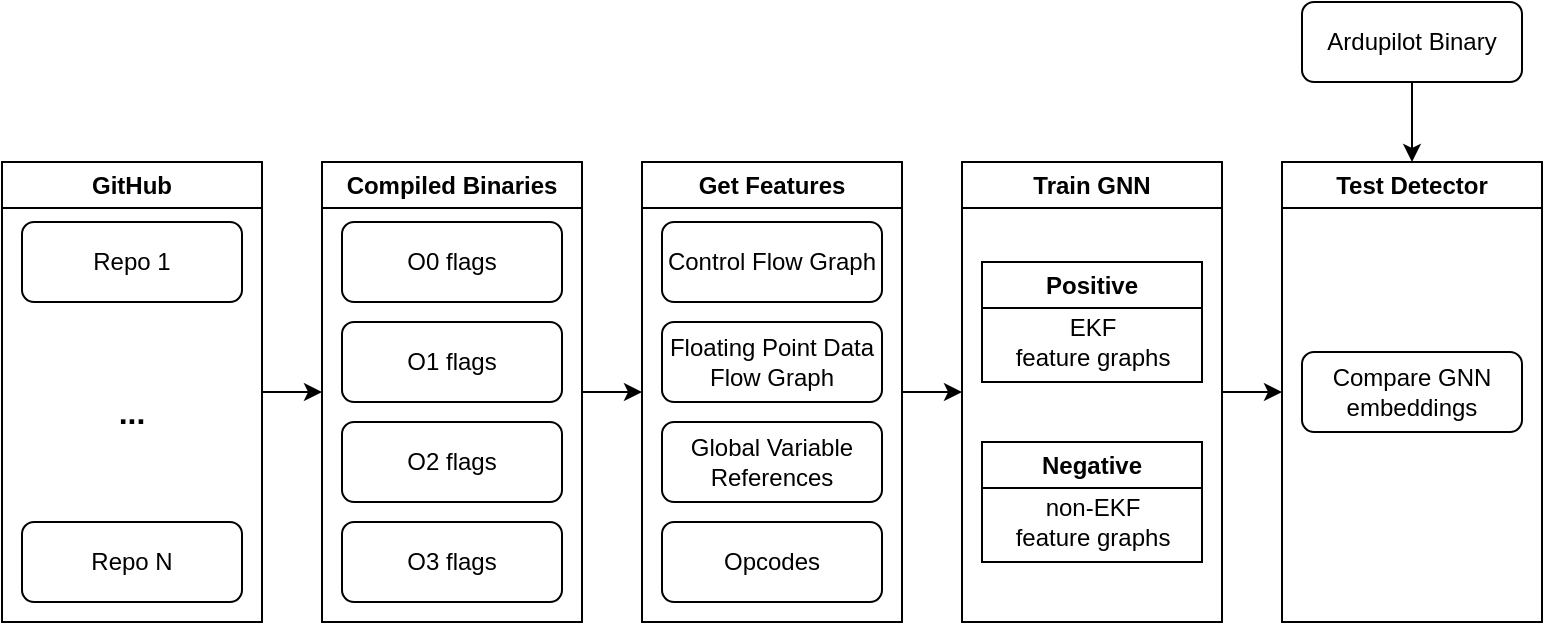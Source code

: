 <mxfile version="26.2.2">
  <diagram name="Page-1" id="npJURN9N6RzJRGfZr-co">
    <mxGraphModel dx="1426" dy="828" grid="1" gridSize="10" guides="1" tooltips="1" connect="1" arrows="1" fold="1" page="1" pageScale="1" pageWidth="850" pageHeight="1100" math="0" shadow="0">
      <root>
        <mxCell id="0" />
        <mxCell id="1" parent="0" />
        <mxCell id="-EIHe5qsjyFTSkn6wlCd-43" style="edgeStyle=orthogonalEdgeStyle;rounded=0;orthogonalLoop=1;jettySize=auto;html=1;entryX=0;entryY=0.5;entryDx=0;entryDy=0;" edge="1" parent="1" source="-EIHe5qsjyFTSkn6wlCd-7" target="-EIHe5qsjyFTSkn6wlCd-39">
          <mxGeometry relative="1" as="geometry" />
        </mxCell>
        <mxCell id="-EIHe5qsjyFTSkn6wlCd-7" value="GitHub" style="swimlane;whiteSpace=wrap;html=1;" vertex="1" parent="1">
          <mxGeometry x="40" y="450" width="130" height="230" as="geometry" />
        </mxCell>
        <mxCell id="-EIHe5qsjyFTSkn6wlCd-8" value="Repo 1" style="rounded=1;whiteSpace=wrap;html=1;" vertex="1" parent="-EIHe5qsjyFTSkn6wlCd-7">
          <mxGeometry x="10" y="30" width="110" height="40" as="geometry" />
        </mxCell>
        <mxCell id="-EIHe5qsjyFTSkn6wlCd-9" value="&lt;font style=&quot;font-size: 16px;&quot;&gt;...&lt;/font&gt;" style="text;html=1;align=center;verticalAlign=middle;whiteSpace=wrap;rounded=0;fontStyle=1" vertex="1" parent="-EIHe5qsjyFTSkn6wlCd-7">
          <mxGeometry x="35" y="110" width="60" height="30" as="geometry" />
        </mxCell>
        <mxCell id="-EIHe5qsjyFTSkn6wlCd-10" value="Repo N" style="rounded=1;whiteSpace=wrap;html=1;" vertex="1" parent="-EIHe5qsjyFTSkn6wlCd-7">
          <mxGeometry x="10" y="180" width="110" height="40" as="geometry" />
        </mxCell>
        <mxCell id="-EIHe5qsjyFTSkn6wlCd-73" style="edgeStyle=orthogonalEdgeStyle;rounded=0;orthogonalLoop=1;jettySize=auto;html=1;entryX=0;entryY=0.5;entryDx=0;entryDy=0;" edge="1" parent="1" source="-EIHe5qsjyFTSkn6wlCd-39" target="-EIHe5qsjyFTSkn6wlCd-66">
          <mxGeometry relative="1" as="geometry" />
        </mxCell>
        <mxCell id="-EIHe5qsjyFTSkn6wlCd-39" value="Compiled Binaries" style="swimlane;whiteSpace=wrap;html=1;" vertex="1" parent="1">
          <mxGeometry x="200" y="450" width="130" height="230" as="geometry" />
        </mxCell>
        <mxCell id="-EIHe5qsjyFTSkn6wlCd-40" value="O0 flags" style="rounded=1;whiteSpace=wrap;html=1;" vertex="1" parent="-EIHe5qsjyFTSkn6wlCd-39">
          <mxGeometry x="10" y="30" width="110" height="40" as="geometry" />
        </mxCell>
        <mxCell id="-EIHe5qsjyFTSkn6wlCd-42" value="O3 flags" style="rounded=1;whiteSpace=wrap;html=1;" vertex="1" parent="-EIHe5qsjyFTSkn6wlCd-39">
          <mxGeometry x="10" y="180" width="110" height="40" as="geometry" />
        </mxCell>
        <mxCell id="-EIHe5qsjyFTSkn6wlCd-79" value="O2 flags" style="rounded=1;whiteSpace=wrap;html=1;" vertex="1" parent="-EIHe5qsjyFTSkn6wlCd-39">
          <mxGeometry x="10" y="130" width="110" height="40" as="geometry" />
        </mxCell>
        <mxCell id="-EIHe5qsjyFTSkn6wlCd-80" value="O1 flags" style="rounded=1;whiteSpace=wrap;html=1;" vertex="1" parent="-EIHe5qsjyFTSkn6wlCd-39">
          <mxGeometry x="10" y="80" width="110" height="40" as="geometry" />
        </mxCell>
        <mxCell id="-EIHe5qsjyFTSkn6wlCd-83" style="edgeStyle=orthogonalEdgeStyle;rounded=0;orthogonalLoop=1;jettySize=auto;html=1;" edge="1" parent="1" source="-EIHe5qsjyFTSkn6wlCd-44">
          <mxGeometry relative="1" as="geometry">
            <mxPoint x="680" y="565" as="targetPoint" />
          </mxGeometry>
        </mxCell>
        <mxCell id="-EIHe5qsjyFTSkn6wlCd-44" value="Train GNN" style="swimlane;whiteSpace=wrap;html=1;" vertex="1" parent="1">
          <mxGeometry x="520" y="450" width="130" height="230" as="geometry" />
        </mxCell>
        <mxCell id="-EIHe5qsjyFTSkn6wlCd-50" value="Negative" style="swimlane;whiteSpace=wrap;html=1;" vertex="1" parent="-EIHe5qsjyFTSkn6wlCd-44">
          <mxGeometry x="10" y="140" width="110" height="60" as="geometry" />
        </mxCell>
        <mxCell id="-EIHe5qsjyFTSkn6wlCd-52" value="non-EKF&lt;br&gt;feature graphs" style="text;html=1;align=center;verticalAlign=middle;resizable=0;points=[];autosize=1;strokeColor=none;fillColor=none;" vertex="1" parent="-EIHe5qsjyFTSkn6wlCd-50">
          <mxGeometry x="5" y="20" width="100" height="40" as="geometry" />
        </mxCell>
        <mxCell id="-EIHe5qsjyFTSkn6wlCd-48" value="Positive" style="swimlane;whiteSpace=wrap;html=1;" vertex="1" parent="-EIHe5qsjyFTSkn6wlCd-44">
          <mxGeometry x="10" y="50" width="110" height="60" as="geometry" />
        </mxCell>
        <mxCell id="-EIHe5qsjyFTSkn6wlCd-51" value="EKF&lt;br&gt;feature graphs" style="text;html=1;align=center;verticalAlign=middle;resizable=0;points=[];autosize=1;strokeColor=none;fillColor=none;" vertex="1" parent="-EIHe5qsjyFTSkn6wlCd-48">
          <mxGeometry x="5" y="20" width="100" height="40" as="geometry" />
        </mxCell>
        <mxCell id="-EIHe5qsjyFTSkn6wlCd-82" style="edgeStyle=orthogonalEdgeStyle;rounded=0;orthogonalLoop=1;jettySize=auto;html=1;exitX=1;exitY=0.5;exitDx=0;exitDy=0;entryX=0;entryY=0.5;entryDx=0;entryDy=0;" edge="1" parent="1" source="-EIHe5qsjyFTSkn6wlCd-66" target="-EIHe5qsjyFTSkn6wlCd-44">
          <mxGeometry relative="1" as="geometry" />
        </mxCell>
        <mxCell id="-EIHe5qsjyFTSkn6wlCd-66" value="Get Features" style="swimlane;whiteSpace=wrap;html=1;" vertex="1" parent="1">
          <mxGeometry x="360" y="450" width="130" height="230" as="geometry" />
        </mxCell>
        <mxCell id="-EIHe5qsjyFTSkn6wlCd-67" value="Control Flow Graph" style="rounded=1;whiteSpace=wrap;html=1;" vertex="1" parent="-EIHe5qsjyFTSkn6wlCd-66">
          <mxGeometry x="10" y="30" width="110" height="40" as="geometry" />
        </mxCell>
        <mxCell id="-EIHe5qsjyFTSkn6wlCd-74" value="Floating Point Data Flow Graph" style="rounded=1;whiteSpace=wrap;html=1;" vertex="1" parent="-EIHe5qsjyFTSkn6wlCd-66">
          <mxGeometry x="10" y="80" width="110" height="40" as="geometry" />
        </mxCell>
        <mxCell id="-EIHe5qsjyFTSkn6wlCd-75" value="Global Variable References" style="rounded=1;whiteSpace=wrap;html=1;" vertex="1" parent="-EIHe5qsjyFTSkn6wlCd-66">
          <mxGeometry x="10" y="130" width="110" height="40" as="geometry" />
        </mxCell>
        <mxCell id="-EIHe5qsjyFTSkn6wlCd-78" value="Opcodes" style="rounded=1;whiteSpace=wrap;html=1;" vertex="1" parent="-EIHe5qsjyFTSkn6wlCd-66">
          <mxGeometry x="10" y="180" width="110" height="40" as="geometry" />
        </mxCell>
        <mxCell id="-EIHe5qsjyFTSkn6wlCd-71" value="Test Detector" style="swimlane;whiteSpace=wrap;html=1;" vertex="1" parent="1">
          <mxGeometry x="680" y="450" width="130" height="230" as="geometry" />
        </mxCell>
        <mxCell id="-EIHe5qsjyFTSkn6wlCd-85" value="Compare GNN embeddings" style="rounded=1;whiteSpace=wrap;html=1;" vertex="1" parent="-EIHe5qsjyFTSkn6wlCd-71">
          <mxGeometry x="10" y="95" width="110" height="40" as="geometry" />
        </mxCell>
        <mxCell id="-EIHe5qsjyFTSkn6wlCd-84" style="edgeStyle=orthogonalEdgeStyle;rounded=0;orthogonalLoop=1;jettySize=auto;html=1;entryX=0.5;entryY=0;entryDx=0;entryDy=0;" edge="1" parent="1" source="-EIHe5qsjyFTSkn6wlCd-72" target="-EIHe5qsjyFTSkn6wlCd-71">
          <mxGeometry relative="1" as="geometry" />
        </mxCell>
        <mxCell id="-EIHe5qsjyFTSkn6wlCd-72" value="Ardupilot Binary" style="rounded=1;whiteSpace=wrap;html=1;" vertex="1" parent="1">
          <mxGeometry x="690" y="370" width="110" height="40" as="geometry" />
        </mxCell>
      </root>
    </mxGraphModel>
  </diagram>
</mxfile>
